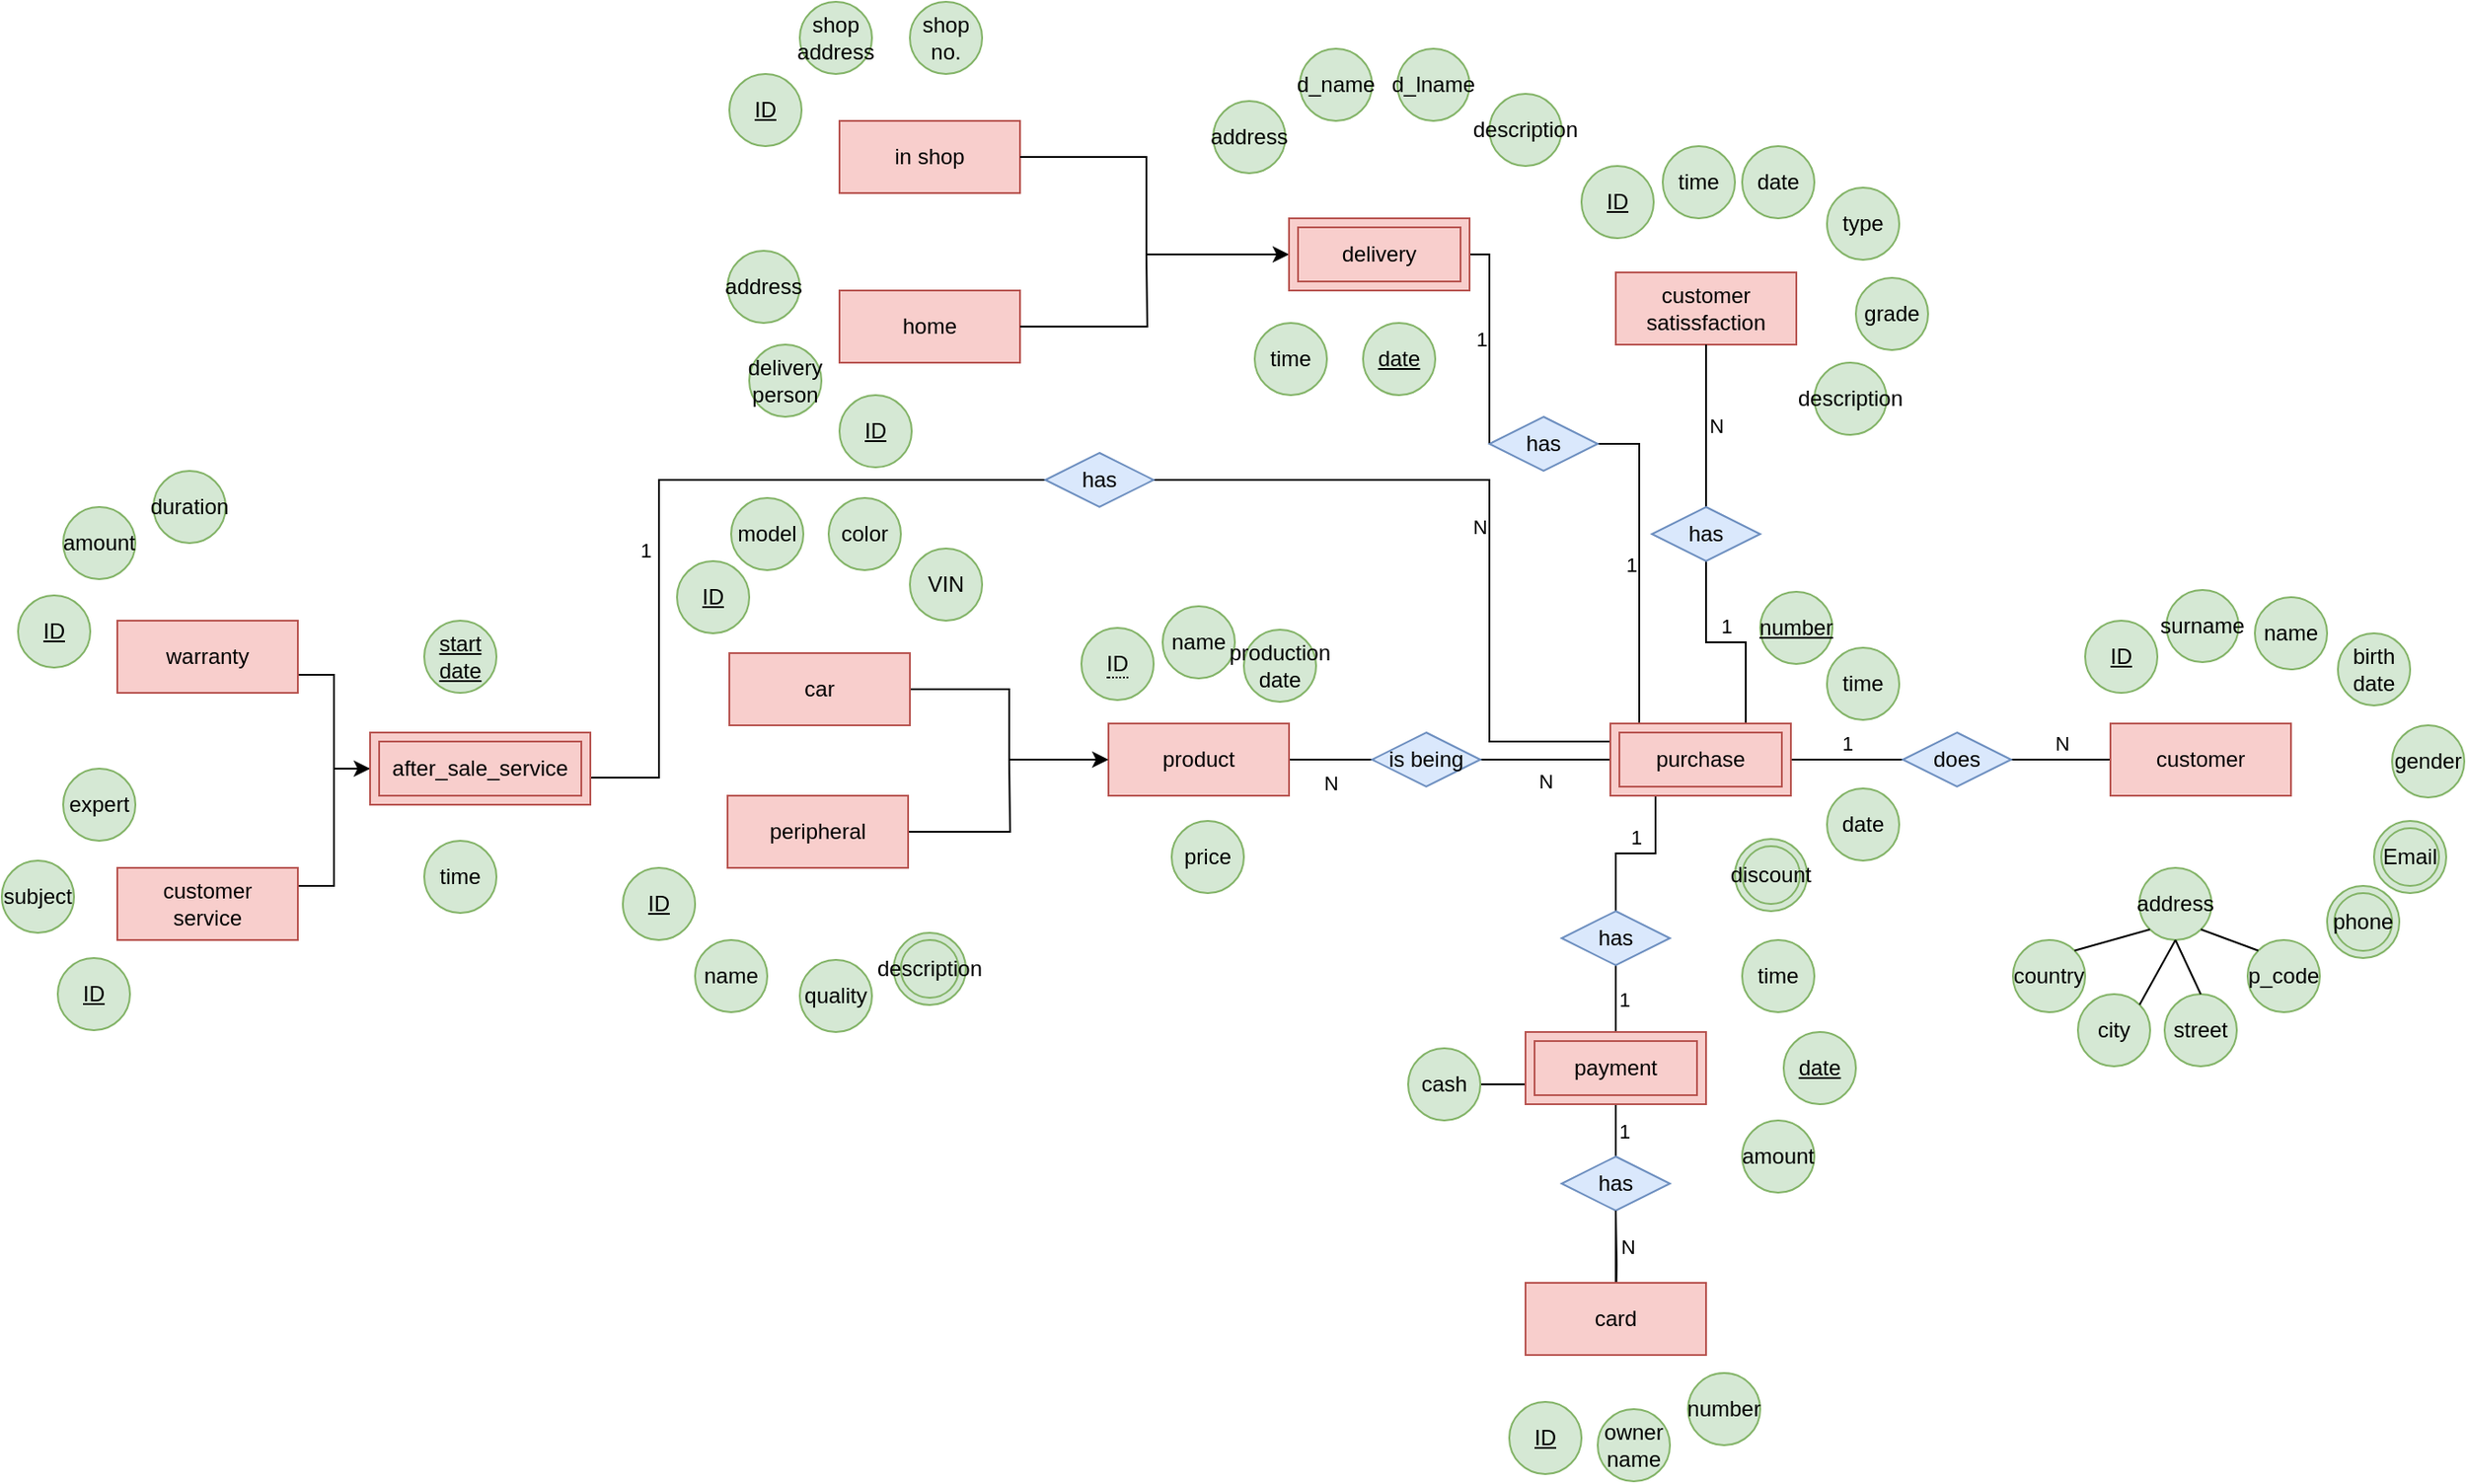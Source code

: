 <mxfile version="20.1.1" type="github">
  <diagram id="R2lEEEUBdFMjLlhIrx00" name="Page-1">
    <mxGraphModel dx="2773" dy="1679" grid="1" gridSize="10" guides="1" tooltips="1" connect="1" arrows="1" fold="1" page="1" pageScale="1" pageWidth="1100" pageHeight="850" math="0" shadow="0" extFonts="Permanent Marker^https://fonts.googleapis.com/css?family=Permanent+Marker">
      <root>
        <mxCell id="0" />
        <mxCell id="1" parent="0" />
        <mxCell id="QQLdnKHmHbcZTYwuZHdk-32" value="N" style="edgeStyle=orthogonalEdgeStyle;rounded=0;sketch=0;orthogonalLoop=1;jettySize=auto;exitX=0;exitY=0.5;exitDx=0;exitDy=0;entryX=1;entryY=0.5;entryDx=0;entryDy=0;endArrow=none;endFill=0;html=1;verticalAlign=bottom;" edge="1" parent="1" source="QQLdnKHmHbcZTYwuZHdk-13" target="QQLdnKHmHbcZTYwuZHdk-31">
          <mxGeometry relative="1" as="geometry">
            <mxPoint x="884" y="380" as="targetPoint" />
          </mxGeometry>
        </mxCell>
        <mxCell id="QQLdnKHmHbcZTYwuZHdk-13" value="customer" style="whiteSpace=wrap;html=1;align=center;rounded=0;sketch=0;fillColor=#f8cecc;strokeColor=#b85450;" vertex="1" parent="1">
          <mxGeometry x="864" y="360" width="100" height="40" as="geometry" />
        </mxCell>
        <mxCell id="QQLdnKHmHbcZTYwuZHdk-16" value="ID" style="ellipse;whiteSpace=wrap;html=1;align=center;rounded=0;sketch=0;fillColor=#d5e8d4;strokeColor=#82b366;fontStyle=4" vertex="1" parent="1">
          <mxGeometry x="850" y="303" width="40" height="40" as="geometry" />
        </mxCell>
        <mxCell id="QQLdnKHmHbcZTYwuZHdk-18" value="surname" style="ellipse;whiteSpace=wrap;html=1;align=center;rounded=0;sketch=0;fillColor=#d5e8d4;strokeColor=#82b366;" vertex="1" parent="1">
          <mxGeometry x="895" y="286" width="40" height="40" as="geometry" />
        </mxCell>
        <mxCell id="QQLdnKHmHbcZTYwuZHdk-19" value="name" style="ellipse;whiteSpace=wrap;html=1;align=center;rounded=0;sketch=0;fillColor=#d5e8d4;strokeColor=#82b366;fontStyle=0" vertex="1" parent="1">
          <mxGeometry x="944" y="290" width="40" height="40" as="geometry" />
        </mxCell>
        <mxCell id="QQLdnKHmHbcZTYwuZHdk-49" value="N" style="edgeStyle=orthogonalEdgeStyle;rounded=0;sketch=0;orthogonalLoop=1;jettySize=auto;html=1;exitX=1;exitY=0.5;exitDx=0;exitDy=0;entryX=0;entryY=0.5;entryDx=0;entryDy=0;endArrow=none;endFill=0;verticalAlign=top;" edge="1" parent="1" source="QQLdnKHmHbcZTYwuZHdk-22" target="QQLdnKHmHbcZTYwuZHdk-35">
          <mxGeometry relative="1" as="geometry" />
        </mxCell>
        <mxCell id="QQLdnKHmHbcZTYwuZHdk-22" value="product" style="whiteSpace=wrap;html=1;align=center;rounded=0;sketch=0;fillColor=#f8cecc;strokeColor=#b85450;" vertex="1" parent="1">
          <mxGeometry x="309" y="360" width="100" height="40" as="geometry" />
        </mxCell>
        <mxCell id="QQLdnKHmHbcZTYwuZHdk-23" value="&lt;span style=&quot;border-bottom: 1px dotted&quot;&gt;ID&lt;/span&gt;" style="ellipse;whiteSpace=wrap;html=1;align=center;rounded=0;sketch=0;fillColor=#d5e8d4;strokeColor=#82b366;" vertex="1" parent="1">
          <mxGeometry x="294" y="307" width="40" height="40" as="geometry" />
        </mxCell>
        <mxCell id="QQLdnKHmHbcZTYwuZHdk-24" value="name" style="ellipse;whiteSpace=wrap;html=1;align=center;rounded=0;sketch=0;fillColor=#d5e8d4;strokeColor=#82b366;" vertex="1" parent="1">
          <mxGeometry x="339" y="295" width="40" height="40" as="geometry" />
        </mxCell>
        <mxCell id="QQLdnKHmHbcZTYwuZHdk-25" value="production&lt;br&gt;date" style="ellipse;whiteSpace=wrap;html=1;align=center;rounded=0;sketch=0;fillColor=#d5e8d4;strokeColor=#82b366;" vertex="1" parent="1">
          <mxGeometry x="384" y="308" width="40" height="40" as="geometry" />
        </mxCell>
        <mxCell id="QQLdnKHmHbcZTYwuZHdk-36" value="N" style="edgeStyle=orthogonalEdgeStyle;rounded=0;sketch=0;orthogonalLoop=1;jettySize=auto;html=1;exitX=0;exitY=0.5;exitDx=0;exitDy=0;entryX=1;entryY=0.5;entryDx=0;entryDy=0;endArrow=none;endFill=0;verticalAlign=top;spacing=1;exitPerimeter=0;" edge="1" parent="1" source="QQLdnKHmHbcZTYwuZHdk-186" target="QQLdnKHmHbcZTYwuZHdk-35">
          <mxGeometry relative="1" as="geometry">
            <mxPoint x="587" y="380" as="sourcePoint" />
          </mxGeometry>
        </mxCell>
        <mxCell id="QQLdnKHmHbcZTYwuZHdk-40" value="1" style="edgeStyle=orthogonalEdgeStyle;rounded=0;sketch=0;orthogonalLoop=1;jettySize=auto;html=1;exitX=0.25;exitY=1;exitDx=0;exitDy=0;endArrow=none;endFill=0;entryX=0.5;entryY=0;entryDx=0;entryDy=0;verticalAlign=bottom;" edge="1" parent="1" source="QQLdnKHmHbcZTYwuZHdk-186" target="QQLdnKHmHbcZTYwuZHdk-39">
          <mxGeometry relative="1" as="geometry">
            <mxPoint x="637" y="400" as="sourcePoint" />
          </mxGeometry>
        </mxCell>
        <mxCell id="QQLdnKHmHbcZTYwuZHdk-91" value="N" style="edgeStyle=orthogonalEdgeStyle;rounded=0;sketch=0;orthogonalLoop=1;jettySize=auto;html=1;exitX=0;exitY=0.25;exitDx=0;exitDy=0;entryX=1;entryY=0.5;entryDx=0;entryDy=0;endArrow=none;endFill=0;labelPosition=left;verticalLabelPosition=bottom;align=right;verticalAlign=top;spacingBottom=0;" edge="1" parent="1" source="QQLdnKHmHbcZTYwuZHdk-186" target="QQLdnKHmHbcZTYwuZHdk-93">
          <mxGeometry relative="1" as="geometry">
            <mxPoint x="587" y="370" as="sourcePoint" />
            <Array as="points">
              <mxPoint x="520" y="370" />
              <mxPoint x="520" y="225" />
            </Array>
          </mxGeometry>
        </mxCell>
        <mxCell id="QQLdnKHmHbcZTYwuZHdk-96" value="1" style="edgeStyle=orthogonalEdgeStyle;rounded=0;sketch=0;orthogonalLoop=1;jettySize=auto;html=1;exitX=0.75;exitY=0;exitDx=0;exitDy=0;entryX=0.5;entryY=1;entryDx=0;entryDy=0;endArrow=none;endFill=0;verticalAlign=bottom;labelPosition=center;verticalLabelPosition=top;align=center;" edge="1" parent="1" source="QQLdnKHmHbcZTYwuZHdk-186" target="QQLdnKHmHbcZTYwuZHdk-95">
          <mxGeometry relative="1" as="geometry">
            <mxPoint x="662" y="360" as="sourcePoint" />
          </mxGeometry>
        </mxCell>
        <mxCell id="QQLdnKHmHbcZTYwuZHdk-33" value="1" style="edgeStyle=orthogonalEdgeStyle;rounded=0;sketch=0;orthogonalLoop=1;jettySize=auto;html=1;exitX=0;exitY=0.5;exitDx=0;exitDy=0;endArrow=none;endFill=0;verticalAlign=bottom;entryX=1;entryY=0.5;entryDx=0;entryDy=0;" edge="1" parent="1" source="QQLdnKHmHbcZTYwuZHdk-31" target="QQLdnKHmHbcZTYwuZHdk-186">
          <mxGeometry relative="1" as="geometry">
            <mxPoint x="690" y="380" as="targetPoint" />
          </mxGeometry>
        </mxCell>
        <mxCell id="QQLdnKHmHbcZTYwuZHdk-31" value="does" style="shape=rhombus;perimeter=rhombusPerimeter;whiteSpace=wrap;html=1;align=center;rounded=0;sketch=0;fillColor=#dae8fc;strokeColor=#6c8ebf;" vertex="1" parent="1">
          <mxGeometry x="749" y="365" width="60" height="30" as="geometry" />
        </mxCell>
        <mxCell id="QQLdnKHmHbcZTYwuZHdk-35" value="is being" style="shape=rhombus;perimeter=rhombusPerimeter;whiteSpace=wrap;html=1;align=center;rounded=0;sketch=0;fillColor=#dae8fc;strokeColor=#6c8ebf;" vertex="1" parent="1">
          <mxGeometry x="455" y="365" width="60" height="30" as="geometry" />
        </mxCell>
        <mxCell id="QQLdnKHmHbcZTYwuZHdk-54" value="1" style="edgeStyle=orthogonalEdgeStyle;rounded=0;sketch=0;orthogonalLoop=1;jettySize=auto;html=1;exitX=0.5;exitY=1;exitDx=0;exitDy=0;entryX=0.5;entryY=0;entryDx=0;entryDy=0;endArrow=none;endFill=0;labelPosition=right;verticalLabelPosition=middle;align=left;verticalAlign=middle;" edge="1" parent="1" source="QQLdnKHmHbcZTYwuZHdk-185" target="QQLdnKHmHbcZTYwuZHdk-53">
          <mxGeometry relative="1" as="geometry">
            <mxPoint x="590" y="570" as="sourcePoint" />
          </mxGeometry>
        </mxCell>
        <mxCell id="QQLdnKHmHbcZTYwuZHdk-41" value="1" style="edgeStyle=orthogonalEdgeStyle;rounded=0;sketch=0;orthogonalLoop=1;jettySize=auto;html=1;exitX=0.5;exitY=1;exitDx=0;exitDy=0;entryX=0.5;entryY=0;entryDx=0;entryDy=0;endArrow=none;endFill=0;labelPosition=right;verticalLabelPosition=middle;align=left;verticalAlign=middle;" edge="1" parent="1" source="QQLdnKHmHbcZTYwuZHdk-39" target="QQLdnKHmHbcZTYwuZHdk-185">
          <mxGeometry relative="1" as="geometry">
            <mxPoint x="590" y="530" as="targetPoint" />
          </mxGeometry>
        </mxCell>
        <mxCell id="QQLdnKHmHbcZTYwuZHdk-39" value="has" style="shape=rhombus;perimeter=rhombusPerimeter;whiteSpace=wrap;html=1;align=center;rounded=0;sketch=0;fillColor=#dae8fc;strokeColor=#6c8ebf;" vertex="1" parent="1">
          <mxGeometry x="560" y="464" width="60" height="30" as="geometry" />
        </mxCell>
        <mxCell id="QQLdnKHmHbcZTYwuZHdk-43" value="date" style="ellipse;whiteSpace=wrap;html=1;align=center;rounded=0;sketch=0;fillColor=#d5e8d4;strokeColor=#82b366;fontStyle=4" vertex="1" parent="1">
          <mxGeometry x="683" y="531" width="40" height="40" as="geometry" />
        </mxCell>
        <mxCell id="QQLdnKHmHbcZTYwuZHdk-44" value="amount" style="ellipse;whiteSpace=wrap;html=1;align=center;rounded=0;sketch=0;fillColor=#d5e8d4;strokeColor=#82b366;" vertex="1" parent="1">
          <mxGeometry x="660" y="580" width="40" height="40" as="geometry" />
        </mxCell>
        <mxCell id="QQLdnKHmHbcZTYwuZHdk-55" value="N" style="edgeStyle=orthogonalEdgeStyle;rounded=0;sketch=0;orthogonalLoop=1;jettySize=auto;html=1;exitX=0.5;exitY=1;exitDx=0;exitDy=0;entryX=0.5;entryY=0;entryDx=0;entryDy=0;endArrow=none;endFill=0;labelPosition=right;verticalLabelPosition=middle;align=left;verticalAlign=middle;" edge="1" parent="1" source="QQLdnKHmHbcZTYwuZHdk-53">
          <mxGeometry relative="1" as="geometry">
            <mxPoint x="590" y="670" as="targetPoint" />
          </mxGeometry>
        </mxCell>
        <mxCell id="QQLdnKHmHbcZTYwuZHdk-53" value="has" style="shape=rhombus;perimeter=rhombusPerimeter;whiteSpace=wrap;html=1;align=center;rounded=0;sketch=0;fillColor=#dae8fc;strokeColor=#6c8ebf;" vertex="1" parent="1">
          <mxGeometry x="560" y="600" width="60" height="30" as="geometry" />
        </mxCell>
        <mxCell id="QQLdnKHmHbcZTYwuZHdk-59" value="ID" style="ellipse;whiteSpace=wrap;html=1;align=center;rounded=0;sketch=0;fillColor=#d5e8d4;strokeColor=#82b366;fontStyle=4" vertex="1" parent="1">
          <mxGeometry x="531" y="736" width="40" height="40" as="geometry" />
        </mxCell>
        <mxCell id="QQLdnKHmHbcZTYwuZHdk-60" value="owner&lt;br&gt;name" style="ellipse;whiteSpace=wrap;html=1;align=center;rounded=0;sketch=0;fillColor=#d5e8d4;strokeColor=#82b366;" vertex="1" parent="1">
          <mxGeometry x="580" y="740" width="40" height="40" as="geometry" />
        </mxCell>
        <mxCell id="QQLdnKHmHbcZTYwuZHdk-65" style="edgeStyle=orthogonalEdgeStyle;rounded=0;sketch=0;orthogonalLoop=1;jettySize=auto;html=1;exitX=1;exitY=0.5;exitDx=0;exitDy=0;entryX=0;entryY=0.5;entryDx=0;entryDy=0;endArrow=none;endFill=0;" edge="1" parent="1" source="QQLdnKHmHbcZTYwuZHdk-64" target="QQLdnKHmHbcZTYwuZHdk-185">
          <mxGeometry relative="1" as="geometry">
            <mxPoint x="540" y="560" as="targetPoint" />
          </mxGeometry>
        </mxCell>
        <mxCell id="QQLdnKHmHbcZTYwuZHdk-64" value="cash" style="ellipse;whiteSpace=wrap;html=1;align=center;rounded=0;sketch=0;fillColor=#d5e8d4;strokeColor=#82b366;" vertex="1" parent="1">
          <mxGeometry x="475" y="540" width="40" height="40" as="geometry" />
        </mxCell>
        <mxCell id="QQLdnKHmHbcZTYwuZHdk-69" style="edgeStyle=orthogonalEdgeStyle;rounded=0;sketch=0;orthogonalLoop=1;jettySize=auto;html=1;exitX=1;exitY=0.5;exitDx=0;exitDy=0;entryX=0;entryY=0.5;entryDx=0;entryDy=0;endArrow=classic;endFill=1;" edge="1" parent="1" source="QQLdnKHmHbcZTYwuZHdk-70" target="QQLdnKHmHbcZTYwuZHdk-22">
          <mxGeometry relative="1" as="geometry">
            <mxPoint x="205" y="380" as="targetPoint" />
          </mxGeometry>
        </mxCell>
        <mxCell id="QQLdnKHmHbcZTYwuZHdk-70" value="car" style="whiteSpace=wrap;html=1;align=center;rounded=0;sketch=0;fillColor=#f8cecc;strokeColor=#b85450;" vertex="1" parent="1">
          <mxGeometry x="99" y="321" width="100" height="40" as="geometry" />
        </mxCell>
        <mxCell id="QQLdnKHmHbcZTYwuZHdk-71" value="ID" style="ellipse;whiteSpace=wrap;html=1;align=center;rounded=0;sketch=0;fillColor=#d5e8d4;strokeColor=#82b366;fontStyle=4" vertex="1" parent="1">
          <mxGeometry x="70" y="270" width="40" height="40" as="geometry" />
        </mxCell>
        <mxCell id="QQLdnKHmHbcZTYwuZHdk-72" value="model" style="ellipse;whiteSpace=wrap;html=1;align=center;rounded=0;sketch=0;fillColor=#d5e8d4;strokeColor=#82b366;" vertex="1" parent="1">
          <mxGeometry x="100" y="235" width="40" height="40" as="geometry" />
        </mxCell>
        <mxCell id="QQLdnKHmHbcZTYwuZHdk-73" value="color" style="ellipse;whiteSpace=wrap;html=1;align=center;rounded=0;sketch=0;fillColor=#d5e8d4;strokeColor=#82b366;" vertex="1" parent="1">
          <mxGeometry x="154" y="235" width="40" height="40" as="geometry" />
        </mxCell>
        <mxCell id="QQLdnKHmHbcZTYwuZHdk-89" style="edgeStyle=orthogonalEdgeStyle;rounded=0;sketch=0;orthogonalLoop=1;jettySize=auto;html=1;exitX=1;exitY=0.5;exitDx=0;exitDy=0;endArrow=none;endFill=0;" edge="1" parent="1" source="QQLdnKHmHbcZTYwuZHdk-84">
          <mxGeometry relative="1" as="geometry">
            <mxPoint x="254" y="380" as="targetPoint" />
          </mxGeometry>
        </mxCell>
        <mxCell id="QQLdnKHmHbcZTYwuZHdk-84" value="peripheral" style="whiteSpace=wrap;html=1;align=center;rounded=0;sketch=0;fillColor=#f8cecc;strokeColor=#b85450;" vertex="1" parent="1">
          <mxGeometry x="98" y="400" width="100" height="40" as="geometry" />
        </mxCell>
        <mxCell id="QQLdnKHmHbcZTYwuZHdk-86" value="ID" style="ellipse;whiteSpace=wrap;html=1;align=center;rounded=0;sketch=0;fillColor=#d5e8d4;strokeColor=#82b366;fontStyle=4" vertex="1" parent="1">
          <mxGeometry x="40" y="440" width="40" height="40" as="geometry" />
        </mxCell>
        <mxCell id="QQLdnKHmHbcZTYwuZHdk-88" value="name" style="ellipse;whiteSpace=wrap;html=1;align=center;rounded=0;sketch=0;fillColor=#d5e8d4;strokeColor=#82b366;" vertex="1" parent="1">
          <mxGeometry x="80" y="480" width="40" height="40" as="geometry" />
        </mxCell>
        <mxCell id="QQLdnKHmHbcZTYwuZHdk-92" value="customer&lt;br&gt;satissfaction" style="whiteSpace=wrap;html=1;align=center;rounded=0;sketch=0;fillColor=#f8cecc;strokeColor=#b85450;" vertex="1" parent="1">
          <mxGeometry x="590" y="110" width="100" height="40" as="geometry" />
        </mxCell>
        <mxCell id="QQLdnKHmHbcZTYwuZHdk-94" value="1" style="edgeStyle=orthogonalEdgeStyle;rounded=0;sketch=0;orthogonalLoop=1;jettySize=auto;html=1;exitX=0;exitY=0.5;exitDx=0;exitDy=0;entryX=1;entryY=0.5;entryDx=0;entryDy=0;endArrow=none;endFill=0;labelPosition=left;verticalLabelPosition=middle;align=right;verticalAlign=middle;horizontal=1;spacing=5;spacingBottom=-40;" edge="1" parent="1" source="QQLdnKHmHbcZTYwuZHdk-93" target="QQLdnKHmHbcZTYwuZHdk-183">
          <mxGeometry relative="1" as="geometry">
            <mxPoint y="380" as="targetPoint" />
            <Array as="points">
              <mxPoint x="60" y="225" />
              <mxPoint x="60" y="390" />
              <mxPoint y="390" />
              <mxPoint y="385" />
            </Array>
          </mxGeometry>
        </mxCell>
        <mxCell id="QQLdnKHmHbcZTYwuZHdk-93" value="has" style="shape=rhombus;perimeter=rhombusPerimeter;whiteSpace=wrap;html=1;align=center;rounded=0;sketch=0;fillColor=#dae8fc;strokeColor=#6c8ebf;" vertex="1" parent="1">
          <mxGeometry x="274" y="210" width="60" height="30" as="geometry" />
        </mxCell>
        <mxCell id="QQLdnKHmHbcZTYwuZHdk-97" value="N" style="edgeStyle=orthogonalEdgeStyle;rounded=0;sketch=0;orthogonalLoop=1;jettySize=auto;html=1;exitX=0.5;exitY=0;exitDx=0;exitDy=0;entryX=0.5;entryY=1;entryDx=0;entryDy=0;endArrow=none;endFill=0;labelPosition=right;verticalLabelPosition=middle;align=left;verticalAlign=middle;" edge="1" parent="1" source="QQLdnKHmHbcZTYwuZHdk-95" target="QQLdnKHmHbcZTYwuZHdk-92">
          <mxGeometry relative="1" as="geometry" />
        </mxCell>
        <mxCell id="QQLdnKHmHbcZTYwuZHdk-95" value="has" style="shape=rhombus;perimeter=rhombusPerimeter;whiteSpace=wrap;html=1;align=center;rounded=0;sketch=0;fillColor=#dae8fc;strokeColor=#6c8ebf;" vertex="1" parent="1">
          <mxGeometry x="610" y="240" width="60" height="30" as="geometry" />
        </mxCell>
        <mxCell id="QQLdnKHmHbcZTYwuZHdk-98" value="address" style="ellipse;whiteSpace=wrap;html=1;align=center;rounded=0;sketch=0;fillColor=#d5e8d4;strokeColor=#82b366;" vertex="1" parent="1">
          <mxGeometry x="880" y="440" width="40" height="40" as="geometry" />
        </mxCell>
        <mxCell id="QQLdnKHmHbcZTYwuZHdk-99" value="phone" style="ellipse;whiteSpace=wrap;html=1;align=center;rounded=0;sketch=0;shape=doubleEllipse;fillColor=#d5e8d4;strokeColor=#82b366;" vertex="1" parent="1">
          <mxGeometry x="984" y="450" width="40" height="40" as="geometry" />
        </mxCell>
        <mxCell id="QQLdnKHmHbcZTYwuZHdk-105" style="edgeStyle=orthogonalEdgeStyle;rounded=0;sketch=0;orthogonalLoop=1;jettySize=auto;html=1;exitX=1;exitY=0.75;exitDx=0;exitDy=0;entryX=0;entryY=0.5;entryDx=0;entryDy=0;endArrow=none;endFill=0;" edge="1" parent="1" source="QQLdnKHmHbcZTYwuZHdk-102" target="QQLdnKHmHbcZTYwuZHdk-183">
          <mxGeometry relative="1" as="geometry">
            <mxPoint x="-100" y="380" as="targetPoint" />
          </mxGeometry>
        </mxCell>
        <mxCell id="QQLdnKHmHbcZTYwuZHdk-102" value="warranty" style="whiteSpace=wrap;html=1;align=center;rounded=0;sketch=0;fillColor=#f8cecc;strokeColor=#b85450;" vertex="1" parent="1">
          <mxGeometry x="-240" y="303" width="100" height="40" as="geometry" />
        </mxCell>
        <mxCell id="QQLdnKHmHbcZTYwuZHdk-104" style="edgeStyle=orthogonalEdgeStyle;rounded=0;sketch=0;orthogonalLoop=1;jettySize=auto;html=1;exitX=1;exitY=0.25;exitDx=0;exitDy=0;entryX=0;entryY=0.5;entryDx=0;entryDy=0;endArrow=classic;endFill=1;" edge="1" parent="1" source="QQLdnKHmHbcZTYwuZHdk-103" target="QQLdnKHmHbcZTYwuZHdk-183">
          <mxGeometry relative="1" as="geometry">
            <mxPoint x="-100" y="400" as="targetPoint" />
          </mxGeometry>
        </mxCell>
        <mxCell id="QQLdnKHmHbcZTYwuZHdk-103" value="customer&lt;br&gt;service" style="whiteSpace=wrap;html=1;align=center;rounded=0;sketch=0;fillColor=#f8cecc;strokeColor=#b85450;" vertex="1" parent="1">
          <mxGeometry x="-240" y="440" width="100" height="40" as="geometry" />
        </mxCell>
        <mxCell id="QQLdnKHmHbcZTYwuZHdk-106" value="amount" style="ellipse;whiteSpace=wrap;html=1;align=center;rounded=0;sketch=0;fillColor=#d5e8d4;strokeColor=#82b366;" vertex="1" parent="1">
          <mxGeometry x="-270" y="240" width="40" height="40" as="geometry" />
        </mxCell>
        <mxCell id="QQLdnKHmHbcZTYwuZHdk-107" value="subject" style="ellipse;whiteSpace=wrap;html=1;align=center;rounded=0;sketch=0;fillColor=#d5e8d4;strokeColor=#82b366;" vertex="1" parent="1">
          <mxGeometry x="-304" y="436" width="40" height="40" as="geometry" />
        </mxCell>
        <mxCell id="QQLdnKHmHbcZTYwuZHdk-149" value="1" style="edgeStyle=orthogonalEdgeStyle;rounded=0;sketch=0;orthogonalLoop=1;jettySize=auto;html=1;exitX=1;exitY=0.5;exitDx=0;exitDy=0;entryX=0;entryY=0.5;entryDx=0;entryDy=0;endArrow=none;endFill=0;strokeColor=#000000;labelPosition=left;verticalLabelPosition=middle;align=right;verticalAlign=middle;" edge="1" parent="1" target="QQLdnKHmHbcZTYwuZHdk-147">
          <mxGeometry relative="1" as="geometry">
            <mxPoint x="509" y="100" as="sourcePoint" />
            <Array as="points">
              <mxPoint x="520" y="100" />
            </Array>
          </mxGeometry>
        </mxCell>
        <mxCell id="QQLdnKHmHbcZTYwuZHdk-114" value="address" style="ellipse;whiteSpace=wrap;html=1;align=center;rounded=0;sketch=0;fillColor=#d5e8d4;strokeColor=#82b366;" vertex="1" parent="1">
          <mxGeometry x="367" y="15" width="40" height="40" as="geometry" />
        </mxCell>
        <mxCell id="QQLdnKHmHbcZTYwuZHdk-115" value="d_name" style="ellipse;whiteSpace=wrap;html=1;align=center;rounded=0;sketch=0;fillColor=#d5e8d4;strokeColor=#82b366;" vertex="1" parent="1">
          <mxGeometry x="415" y="-14" width="40" height="40" as="geometry" />
        </mxCell>
        <mxCell id="QQLdnKHmHbcZTYwuZHdk-122" value="in shop" style="whiteSpace=wrap;html=1;align=center;rounded=0;sketch=0;fillColor=#f8cecc;strokeColor=#b85450;" vertex="1" parent="1">
          <mxGeometry x="160" y="26" width="100" height="40" as="geometry" />
        </mxCell>
        <mxCell id="QQLdnKHmHbcZTYwuZHdk-123" value="home" style="whiteSpace=wrap;html=1;align=center;rounded=0;sketch=0;fillColor=#f8cecc;strokeColor=#b85450;" vertex="1" parent="1">
          <mxGeometry x="160" y="120" width="100" height="40" as="geometry" />
        </mxCell>
        <mxCell id="QQLdnKHmHbcZTYwuZHdk-124" value="start&lt;br&gt;date" style="ellipse;whiteSpace=wrap;html=1;align=center;rounded=0;sketch=0;fillColor=#d5e8d4;strokeColor=#82b366;fontStyle=4" vertex="1" parent="1">
          <mxGeometry x="-70" y="303" width="40" height="40" as="geometry" />
        </mxCell>
        <mxCell id="QQLdnKHmHbcZTYwuZHdk-125" value="duration" style="ellipse;whiteSpace=wrap;html=1;align=center;rounded=0;sketch=0;fillColor=#d5e8d4;strokeColor=#82b366;" vertex="1" parent="1">
          <mxGeometry x="-220" y="220" width="40" height="40" as="geometry" />
        </mxCell>
        <mxCell id="QQLdnKHmHbcZTYwuZHdk-128" style="edgeStyle=orthogonalEdgeStyle;rounded=0;sketch=0;orthogonalLoop=1;jettySize=auto;html=1;exitX=1;exitY=0.5;exitDx=0;exitDy=0;entryX=0;entryY=0.5;entryDx=0;entryDy=0;endArrow=classic;endFill=1;" edge="1" parent="1" source="QQLdnKHmHbcZTYwuZHdk-122" target="QQLdnKHmHbcZTYwuZHdk-188">
          <mxGeometry relative="1" as="geometry">
            <mxPoint x="269" y="60.5" as="sourcePoint" />
            <mxPoint x="409" y="100" as="targetPoint" />
            <Array as="points">
              <mxPoint x="330" y="46" />
              <mxPoint x="330" y="100" />
            </Array>
          </mxGeometry>
        </mxCell>
        <mxCell id="QQLdnKHmHbcZTYwuZHdk-129" style="edgeStyle=orthogonalEdgeStyle;rounded=0;sketch=0;orthogonalLoop=1;jettySize=auto;html=1;exitX=1;exitY=0.5;exitDx=0;exitDy=0;endArrow=none;endFill=0;" edge="1" parent="1" source="QQLdnKHmHbcZTYwuZHdk-123">
          <mxGeometry relative="1" as="geometry">
            <mxPoint x="330" y="100" as="targetPoint" />
            <mxPoint x="268" y="139.5" as="sourcePoint" />
          </mxGeometry>
        </mxCell>
        <mxCell id="QQLdnKHmHbcZTYwuZHdk-134" value="country" style="ellipse;whiteSpace=wrap;html=1;align=center;rounded=0;sketch=0;fillColor=#d5e8d4;strokeColor=#82b366;" vertex="1" parent="1">
          <mxGeometry x="810" y="480" width="40" height="40" as="geometry" />
        </mxCell>
        <mxCell id="QQLdnKHmHbcZTYwuZHdk-135" value="city" style="ellipse;whiteSpace=wrap;html=1;align=center;rounded=0;sketch=0;fillColor=#d5e8d4;strokeColor=#82b366;" vertex="1" parent="1">
          <mxGeometry x="846" y="510" width="40" height="40" as="geometry" />
        </mxCell>
        <mxCell id="QQLdnKHmHbcZTYwuZHdk-136" value="street" style="ellipse;whiteSpace=wrap;html=1;align=center;rounded=0;sketch=0;fillColor=#d5e8d4;strokeColor=#82b366;" vertex="1" parent="1">
          <mxGeometry x="894" y="510" width="40" height="40" as="geometry" />
        </mxCell>
        <mxCell id="QQLdnKHmHbcZTYwuZHdk-137" value="p_code" style="ellipse;whiteSpace=wrap;html=1;align=center;rounded=0;sketch=0;fillColor=#d5e8d4;strokeColor=#82b366;" vertex="1" parent="1">
          <mxGeometry x="940" y="480" width="40" height="40" as="geometry" />
        </mxCell>
        <mxCell id="QQLdnKHmHbcZTYwuZHdk-138" value="" style="endArrow=none;html=1;rounded=0;sketch=0;entryX=0;entryY=1;entryDx=0;entryDy=0;exitX=1;exitY=0;exitDx=0;exitDy=0;fillColor=#d5e8d4;strokeColor=#000000;" edge="1" parent="1" source="QQLdnKHmHbcZTYwuZHdk-134" target="QQLdnKHmHbcZTYwuZHdk-98">
          <mxGeometry relative="1" as="geometry">
            <mxPoint x="240" y="430" as="sourcePoint" />
            <mxPoint x="400" y="430" as="targetPoint" />
          </mxGeometry>
        </mxCell>
        <mxCell id="QQLdnKHmHbcZTYwuZHdk-139" value="" style="endArrow=none;html=1;rounded=0;sketch=0;entryX=0.5;entryY=1;entryDx=0;entryDy=0;exitX=1;exitY=0;exitDx=0;exitDy=0;fillColor=#d5e8d4;strokeColor=#000000;" edge="1" parent="1" source="QQLdnKHmHbcZTYwuZHdk-135" target="QQLdnKHmHbcZTYwuZHdk-98">
          <mxGeometry relative="1" as="geometry">
            <mxPoint x="240" y="430" as="sourcePoint" />
            <mxPoint x="400" y="430" as="targetPoint" />
          </mxGeometry>
        </mxCell>
        <mxCell id="QQLdnKHmHbcZTYwuZHdk-140" value="" style="endArrow=none;html=1;rounded=0;sketch=0;entryX=0.5;entryY=1;entryDx=0;entryDy=0;exitX=0.5;exitY=0;exitDx=0;exitDy=0;fillColor=#d5e8d4;strokeColor=#000000;" edge="1" parent="1" source="QQLdnKHmHbcZTYwuZHdk-136" target="QQLdnKHmHbcZTYwuZHdk-98">
          <mxGeometry relative="1" as="geometry">
            <mxPoint x="240" y="430" as="sourcePoint" />
            <mxPoint x="400" y="430" as="targetPoint" />
          </mxGeometry>
        </mxCell>
        <mxCell id="QQLdnKHmHbcZTYwuZHdk-141" value="" style="endArrow=none;html=1;rounded=0;sketch=0;entryX=0;entryY=0;entryDx=0;entryDy=0;exitX=1;exitY=1;exitDx=0;exitDy=0;fillColor=#d5e8d4;strokeColor=#000000;" edge="1" parent="1" source="QQLdnKHmHbcZTYwuZHdk-98" target="QQLdnKHmHbcZTYwuZHdk-137">
          <mxGeometry relative="1" as="geometry">
            <mxPoint x="240" y="430" as="sourcePoint" />
            <mxPoint x="400" y="430" as="targetPoint" />
          </mxGeometry>
        </mxCell>
        <mxCell id="QQLdnKHmHbcZTYwuZHdk-184" value="1" style="edgeStyle=orthogonalEdgeStyle;rounded=0;sketch=0;orthogonalLoop=1;jettySize=auto;html=1;exitX=1;exitY=0.5;exitDx=0;exitDy=0;entryX=0.16;entryY=0.025;entryDx=0;entryDy=0;entryPerimeter=0;fontColor=none;endArrow=none;endFill=0;strokeColor=#000000;labelPosition=left;verticalLabelPosition=middle;align=right;verticalAlign=middle;" edge="1" parent="1" source="QQLdnKHmHbcZTYwuZHdk-147" target="QQLdnKHmHbcZTYwuZHdk-186">
          <mxGeometry relative="1" as="geometry">
            <mxPoint x="605" y="358" as="targetPoint" />
          </mxGeometry>
        </mxCell>
        <mxCell id="QQLdnKHmHbcZTYwuZHdk-147" value="has" style="shape=rhombus;perimeter=rhombusPerimeter;whiteSpace=wrap;html=1;align=center;rounded=0;sketch=0;fillColor=#dae8fc;strokeColor=#6c8ebf;" vertex="1" parent="1">
          <mxGeometry x="520" y="190" width="60" height="30" as="geometry" />
        </mxCell>
        <mxCell id="QQLdnKHmHbcZTYwuZHdk-152" value="birth&lt;br&gt;date" style="ellipse;whiteSpace=wrap;html=1;align=center;rounded=0;sketch=0;fillColor=#d5e8d4;strokeColor=#82b366;fontStyle=0" vertex="1" parent="1">
          <mxGeometry x="990" y="310" width="40" height="40" as="geometry" />
        </mxCell>
        <mxCell id="QQLdnKHmHbcZTYwuZHdk-154" value="ID" style="ellipse;whiteSpace=wrap;html=1;align=center;rounded=0;sketch=0;fillColor=#d5e8d4;strokeColor=#82b366;fontStyle=4" vertex="1" parent="1">
          <mxGeometry x="571" y="51" width="40" height="40" as="geometry" />
        </mxCell>
        <mxCell id="QQLdnKHmHbcZTYwuZHdk-155" value="time" style="ellipse;whiteSpace=wrap;html=1;align=center;rounded=0;sketch=0;fillColor=#d5e8d4;strokeColor=#82b366;" vertex="1" parent="1">
          <mxGeometry x="616" y="40" width="40" height="40" as="geometry" />
        </mxCell>
        <mxCell id="QQLdnKHmHbcZTYwuZHdk-156" value="date" style="ellipse;whiteSpace=wrap;html=1;align=center;rounded=0;sketch=0;fillColor=#d5e8d4;strokeColor=#82b366;" vertex="1" parent="1">
          <mxGeometry x="660" y="40" width="40" height="40" as="geometry" />
        </mxCell>
        <mxCell id="QQLdnKHmHbcZTYwuZHdk-157" value="type" style="ellipse;whiteSpace=wrap;html=1;align=center;rounded=0;sketch=0;fillColor=#d5e8d4;strokeColor=#82b366;" vertex="1" parent="1">
          <mxGeometry x="707" y="63" width="40" height="40" as="geometry" />
        </mxCell>
        <mxCell id="QQLdnKHmHbcZTYwuZHdk-158" value="grade" style="ellipse;whiteSpace=wrap;html=1;align=center;rounded=0;sketch=0;fillColor=#d5e8d4;strokeColor=#82b366;" vertex="1" parent="1">
          <mxGeometry x="723" y="113" width="40" height="40" as="geometry" />
        </mxCell>
        <mxCell id="QQLdnKHmHbcZTYwuZHdk-160" value="time" style="ellipse;whiteSpace=wrap;html=1;align=center;rounded=0;sketch=0;fillColor=#d5e8d4;strokeColor=#82b366;" vertex="1" parent="1">
          <mxGeometry x="390" y="138" width="40" height="40" as="geometry" />
        </mxCell>
        <mxCell id="QQLdnKHmHbcZTYwuZHdk-161" value="date" style="ellipse;whiteSpace=wrap;html=1;align=center;rounded=0;sketch=0;fillColor=#d5e8d4;strokeColor=#82b366;fontStyle=4" vertex="1" parent="1">
          <mxGeometry x="450" y="138" width="40" height="40" as="geometry" />
        </mxCell>
        <mxCell id="QQLdnKHmHbcZTYwuZHdk-162" value="address" style="ellipse;whiteSpace=wrap;html=1;align=center;rounded=0;sketch=0;fillColor=#d5e8d4;strokeColor=#82b366;" vertex="1" parent="1">
          <mxGeometry x="98" y="98" width="40" height="40" as="geometry" />
        </mxCell>
        <mxCell id="QQLdnKHmHbcZTYwuZHdk-163" value="delivery&lt;br&gt;person" style="ellipse;whiteSpace=wrap;html=1;align=center;rounded=0;sketch=0;fillColor=#d5e8d4;strokeColor=#82b366;" vertex="1" parent="1">
          <mxGeometry x="110" y="150" width="40" height="40" as="geometry" />
        </mxCell>
        <mxCell id="QQLdnKHmHbcZTYwuZHdk-164" value="shop&lt;br&gt;address" style="ellipse;whiteSpace=wrap;html=1;align=center;rounded=0;sketch=0;fillColor=#d5e8d4;strokeColor=#82b366;" vertex="1" parent="1">
          <mxGeometry x="138" y="-40" width="40" height="40" as="geometry" />
        </mxCell>
        <mxCell id="QQLdnKHmHbcZTYwuZHdk-165" value="ID" style="ellipse;whiteSpace=wrap;html=1;align=center;rounded=0;sketch=0;fillColor=#d5e8d4;strokeColor=#82b366;fontStyle=4" vertex="1" parent="1">
          <mxGeometry x="99" width="40" height="40" as="geometry" />
        </mxCell>
        <mxCell id="QQLdnKHmHbcZTYwuZHdk-166" value="VIN" style="ellipse;whiteSpace=wrap;html=1;align=center;rounded=0;sketch=0;fillColor=#d5e8d4;strokeColor=#82b366;" vertex="1" parent="1">
          <mxGeometry x="199" y="263" width="40" height="40" as="geometry" />
        </mxCell>
        <mxCell id="QQLdnKHmHbcZTYwuZHdk-167" value="price" style="ellipse;whiteSpace=wrap;html=1;align=center;rounded=0;sketch=0;fillColor=#d5e8d4;strokeColor=#82b366;" vertex="1" parent="1">
          <mxGeometry x="344" y="414" width="40" height="40" as="geometry" />
        </mxCell>
        <mxCell id="QQLdnKHmHbcZTYwuZHdk-168" value="time" style="ellipse;whiteSpace=wrap;html=1;align=center;rounded=0;sketch=0;fillColor=#d5e8d4;strokeColor=#82b366;" vertex="1" parent="1">
          <mxGeometry x="-70" y="425" width="40" height="40" as="geometry" />
        </mxCell>
        <mxCell id="QQLdnKHmHbcZTYwuZHdk-170" value="expert" style="ellipse;whiteSpace=wrap;html=1;align=center;rounded=0;sketch=0;fillColor=#d5e8d4;strokeColor=#82b366;" vertex="1" parent="1">
          <mxGeometry x="-270" y="385" width="40" height="40" as="geometry" />
        </mxCell>
        <mxCell id="QQLdnKHmHbcZTYwuZHdk-171" value="ID" style="ellipse;whiteSpace=wrap;html=1;align=center;rounded=0;sketch=0;fillColor=#d5e8d4;strokeColor=#82b366;fontStyle=4" vertex="1" parent="1">
          <mxGeometry x="-273" y="490" width="40" height="40" as="geometry" />
        </mxCell>
        <mxCell id="QQLdnKHmHbcZTYwuZHdk-172" value="time" style="ellipse;whiteSpace=wrap;html=1;align=center;rounded=0;sketch=0;fillColor=#d5e8d4;strokeColor=#82b366;" vertex="1" parent="1">
          <mxGeometry x="660" y="480" width="40" height="40" as="geometry" />
        </mxCell>
        <mxCell id="QQLdnKHmHbcZTYwuZHdk-174" value="number" style="ellipse;whiteSpace=wrap;html=1;align=center;rounded=0;sketch=0;fillColor=#d5e8d4;strokeColor=#82b366;fontStyle=4" vertex="1" parent="1">
          <mxGeometry x="670" y="287" width="40" height="40" as="geometry" />
        </mxCell>
        <mxCell id="QQLdnKHmHbcZTYwuZHdk-175" value="time" style="ellipse;whiteSpace=wrap;html=1;align=center;rounded=0;sketch=0;fillColor=#d5e8d4;strokeColor=#82b366;" vertex="1" parent="1">
          <mxGeometry x="707" y="318" width="40" height="40" as="geometry" />
        </mxCell>
        <mxCell id="QQLdnKHmHbcZTYwuZHdk-176" value="date" style="ellipse;whiteSpace=wrap;html=1;align=center;rounded=0;sketch=0;fillColor=#d5e8d4;strokeColor=#82b366;" vertex="1" parent="1">
          <mxGeometry x="707" y="396" width="40" height="40" as="geometry" />
        </mxCell>
        <mxCell id="QQLdnKHmHbcZTYwuZHdk-177" value="ID" style="ellipse;whiteSpace=wrap;html=1;align=center;rounded=0;sketch=0;fillColor=#d5e8d4;strokeColor=#82b366;fontStyle=4" vertex="1" parent="1">
          <mxGeometry x="-295" y="289" width="40" height="40" as="geometry" />
        </mxCell>
        <mxCell id="QQLdnKHmHbcZTYwuZHdk-181" value="" style="edgeStyle=orthogonalEdgeStyle;rounded=0;sketch=0;orthogonalLoop=1;jettySize=auto;html=1;fontColor=none;endArrow=none;endFill=0;strokeColor=#000000;" edge="1" parent="1" target="QQLdnKHmHbcZTYwuZHdk-53">
          <mxGeometry relative="1" as="geometry">
            <mxPoint x="590" y="690" as="sourcePoint" />
          </mxGeometry>
        </mxCell>
        <mxCell id="QQLdnKHmHbcZTYwuZHdk-180" value="card" style="shape=ext;margin=3;whiteSpace=wrap;html=1;align=center;rounded=0;sketch=0;fillColor=#f8cecc;strokeColor=#b85450;" vertex="1" parent="1">
          <mxGeometry x="540" y="670" width="100" height="40" as="geometry" />
        </mxCell>
        <mxCell id="QQLdnKHmHbcZTYwuZHdk-183" value="after_sale_service" style="shape=ext;margin=3;double=1;whiteSpace=wrap;html=1;align=center;rounded=0;sketch=0;fillColor=#f8cecc;strokeColor=#b85450;" vertex="1" parent="1">
          <mxGeometry x="-100" y="365" width="122" height="40" as="geometry" />
        </mxCell>
        <mxCell id="QQLdnKHmHbcZTYwuZHdk-185" value="payment" style="shape=ext;margin=3;double=1;whiteSpace=wrap;html=1;align=center;rounded=0;sketch=0;fillColor=#f8cecc;strokeColor=#b85450;" vertex="1" parent="1">
          <mxGeometry x="540" y="531" width="100" height="40" as="geometry" />
        </mxCell>
        <mxCell id="QQLdnKHmHbcZTYwuZHdk-186" value="purchase" style="shape=ext;margin=3;double=1;whiteSpace=wrap;html=1;align=center;rounded=0;sketch=0;fillColor=#f8cecc;strokeColor=#b85450;" vertex="1" parent="1">
          <mxGeometry x="587" y="360" width="100" height="40" as="geometry" />
        </mxCell>
        <mxCell id="QQLdnKHmHbcZTYwuZHdk-188" value="delivery" style="shape=ext;margin=3;double=1;whiteSpace=wrap;html=1;align=center;rounded=0;sketch=0;fillColor=#f8cecc;strokeColor=#b85450;" vertex="1" parent="1">
          <mxGeometry x="409" y="80" width="100" height="40" as="geometry" />
        </mxCell>
        <mxCell id="QQLdnKHmHbcZTYwuZHdk-189" value="Email" style="ellipse;whiteSpace=wrap;html=1;align=center;rounded=0;sketch=0;shape=doubleEllipse;fillColor=#d5e8d4;strokeColor=#82b366;" vertex="1" parent="1">
          <mxGeometry x="1010" y="414" width="40" height="40" as="geometry" />
        </mxCell>
        <mxCell id="QQLdnKHmHbcZTYwuZHdk-190" value="gender" style="ellipse;whiteSpace=wrap;html=1;align=center;rounded=0;sketch=0;fillColor=#d5e8d4;strokeColor=#82b366;fontStyle=0" vertex="1" parent="1">
          <mxGeometry x="1020" y="361" width="40" height="40" as="geometry" />
        </mxCell>
        <mxCell id="QQLdnKHmHbcZTYwuZHdk-191" value="description" style="ellipse;whiteSpace=wrap;html=1;align=center;rounded=0;sketch=0;fillColor=#d5e8d4;strokeColor=#82b366;" vertex="1" parent="1">
          <mxGeometry x="700" y="160" width="40" height="40" as="geometry" />
        </mxCell>
        <mxCell id="QQLdnKHmHbcZTYwuZHdk-193" value="number" style="ellipse;whiteSpace=wrap;html=1;align=center;rounded=0;sketch=0;fillColor=#d5e8d4;strokeColor=#82b366;" vertex="1" parent="1">
          <mxGeometry x="630" y="720" width="40" height="40" as="geometry" />
        </mxCell>
        <mxCell id="QQLdnKHmHbcZTYwuZHdk-194" value="d_lname" style="ellipse;whiteSpace=wrap;html=1;align=center;rounded=0;sketch=0;fillColor=#d5e8d4;strokeColor=#82b366;" vertex="1" parent="1">
          <mxGeometry x="469" y="-14" width="40" height="40" as="geometry" />
        </mxCell>
        <mxCell id="QQLdnKHmHbcZTYwuZHdk-195" value="description" style="ellipse;whiteSpace=wrap;html=1;align=center;rounded=0;sketch=0;fillColor=#d5e8d4;strokeColor=#82b366;" vertex="1" parent="1">
          <mxGeometry x="520" y="11" width="40" height="40" as="geometry" />
        </mxCell>
        <mxCell id="QQLdnKHmHbcZTYwuZHdk-196" value="shop&lt;br&gt;no." style="ellipse;whiteSpace=wrap;html=1;align=center;rounded=0;sketch=0;fillColor=#d5e8d4;strokeColor=#82b366;" vertex="1" parent="1">
          <mxGeometry x="199" y="-40" width="40" height="40" as="geometry" />
        </mxCell>
        <mxCell id="QQLdnKHmHbcZTYwuZHdk-197" value="quality" style="ellipse;whiteSpace=wrap;html=1;align=center;rounded=0;sketch=0;fillColor=#d5e8d4;strokeColor=#82b366;" vertex="1" parent="1">
          <mxGeometry x="138" y="491" width="40" height="40" as="geometry" />
        </mxCell>
        <mxCell id="QQLdnKHmHbcZTYwuZHdk-199" value="description" style="ellipse;whiteSpace=wrap;html=1;align=center;rounded=0;sketch=0;shape=doubleEllipse;fillColor=#d5e8d4;strokeColor=#82b366;" vertex="1" parent="1">
          <mxGeometry x="190" y="476" width="40" height="40" as="geometry" />
        </mxCell>
        <mxCell id="QQLdnKHmHbcZTYwuZHdk-200" value="discount" style="ellipse;whiteSpace=wrap;html=1;align=center;rounded=0;sketch=0;shape=doubleEllipse;fillColor=#d5e8d4;strokeColor=#82b366;" vertex="1" parent="1">
          <mxGeometry x="656" y="424" width="40" height="40" as="geometry" />
        </mxCell>
        <mxCell id="QQLdnKHmHbcZTYwuZHdk-201" value="ID" style="ellipse;whiteSpace=wrap;html=1;align=center;rounded=0;sketch=0;fillColor=#d5e8d4;strokeColor=#82b366;fontStyle=4" vertex="1" parent="1">
          <mxGeometry x="160" y="178" width="40" height="40" as="geometry" />
        </mxCell>
      </root>
    </mxGraphModel>
  </diagram>
</mxfile>

